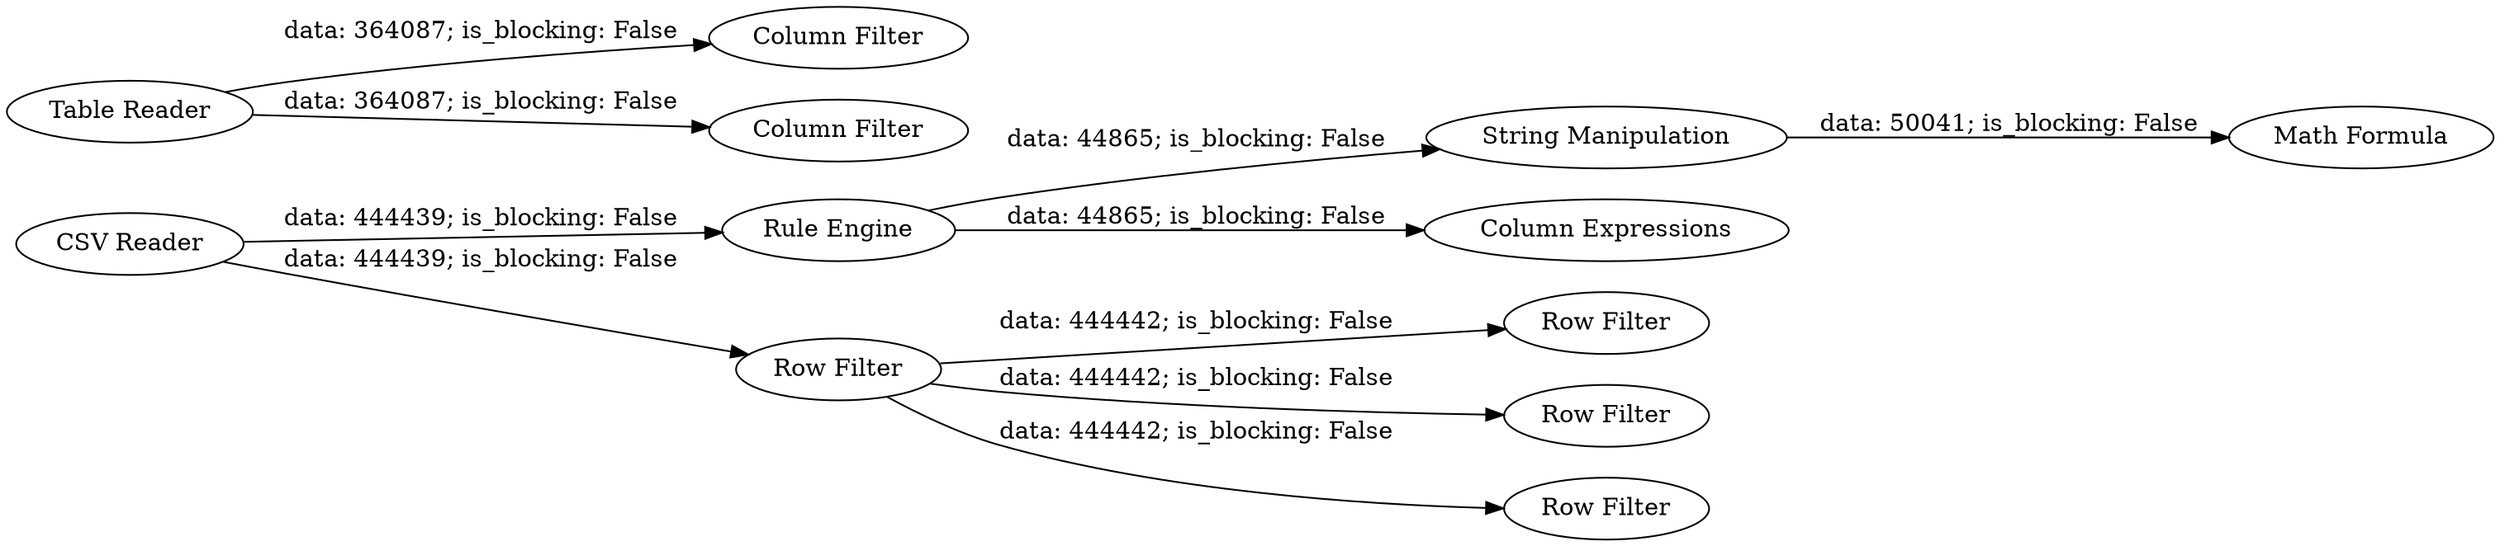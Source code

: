 digraph {
	"7223821750316977611_28" [label="String Manipulation"]
	"7223821750316977611_26" [label="Table Reader"]
	"7223821750316977611_11" [label="Row Filter"]
	"7223821750316977611_29" [label="Math Formula"]
	"7223821750316977611_27" [label="Rule Engine"]
	"7223821750316977611_23" [label="Column Filter"]
	"7223821750316977611_30" [label="Column Expressions"]
	"7223821750316977611_2" [label="Row Filter"]
	"7223821750316977611_13" [label="CSV Reader"]
	"7223821750316977611_5" [label="Row Filter"]
	"7223821750316977611_24" [label="Column Filter"]
	"7223821750316977611_3" [label="Row Filter"]
	"7223821750316977611_27" -> "7223821750316977611_30" [label="data: 44865; is_blocking: False"]
	"7223821750316977611_13" -> "7223821750316977611_27" [label="data: 444439; is_blocking: False"]
	"7223821750316977611_13" -> "7223821750316977611_2" [label="data: 444439; is_blocking: False"]
	"7223821750316977611_2" -> "7223821750316977611_11" [label="data: 444442; is_blocking: False"]
	"7223821750316977611_26" -> "7223821750316977611_24" [label="data: 364087; is_blocking: False"]
	"7223821750316977611_26" -> "7223821750316977611_23" [label="data: 364087; is_blocking: False"]
	"7223821750316977611_27" -> "7223821750316977611_28" [label="data: 44865; is_blocking: False"]
	"7223821750316977611_2" -> "7223821750316977611_3" [label="data: 444442; is_blocking: False"]
	"7223821750316977611_2" -> "7223821750316977611_5" [label="data: 444442; is_blocking: False"]
	"7223821750316977611_28" -> "7223821750316977611_29" [label="data: 50041; is_blocking: False"]
	rankdir=LR
}
